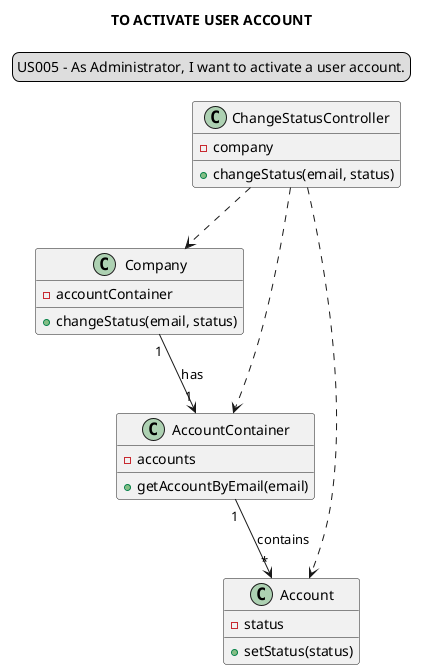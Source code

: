 @startuml

legend top
US005 - As Administrator, I want to activate a user account.
end legend
skinparam sequenceMessageAlign center
title TO ACTIVATE USER ACCOUNT

"ChangeStatusController"  ..> "Company"
"ChangeStatusController" ..> "AccountContainer"
"ChangeStatusController" ..> "Account"
"Company" "1"-->"1" "AccountContainer": has
"AccountContainer" "1"-->"*" "Account": contains

class "ChangeStatusController" {
-company
+changeStatus(email, status)
}

class "Company" {
-accountContainer
+changeStatus(email, status)
}

class "AccountContainer" {
-accounts
+getAccountByEmail(email)
}

class "Account" {
-status
+setStatus(status)
}

@enduml